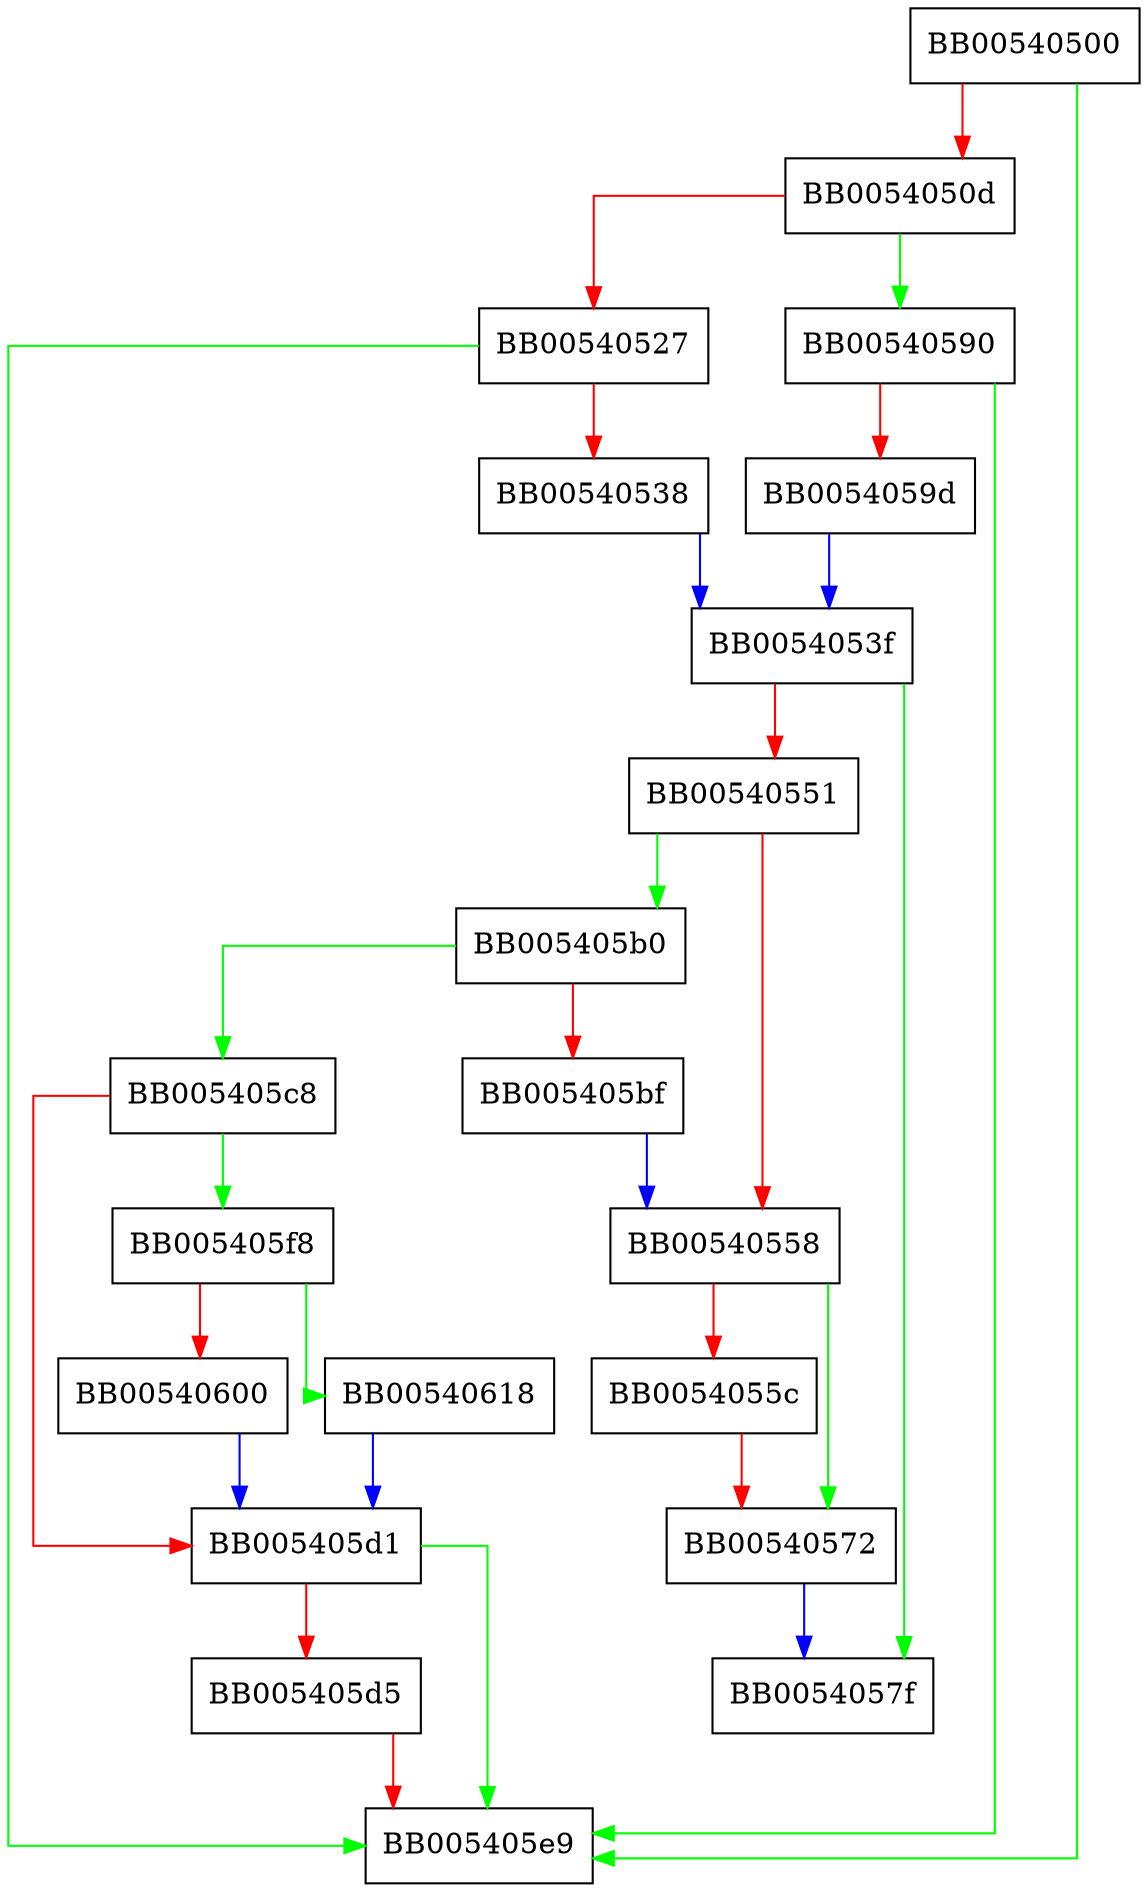 digraph BN_dup {
  node [shape="box"];
  graph [splines=ortho];
  BB00540500 -> BB005405e9 [color="green"];
  BB00540500 -> BB0054050d [color="red"];
  BB0054050d -> BB00540590 [color="green"];
  BB0054050d -> BB00540527 [color="red"];
  BB00540527 -> BB005405e9 [color="green"];
  BB00540527 -> BB00540538 [color="red"];
  BB00540538 -> BB0054053f [color="blue"];
  BB0054053f -> BB0054057f [color="green"];
  BB0054053f -> BB00540551 [color="red"];
  BB00540551 -> BB005405b0 [color="green"];
  BB00540551 -> BB00540558 [color="red"];
  BB00540558 -> BB00540572 [color="green"];
  BB00540558 -> BB0054055c [color="red"];
  BB0054055c -> BB00540572 [color="red"];
  BB00540572 -> BB0054057f [color="blue"];
  BB00540590 -> BB005405e9 [color="green"];
  BB00540590 -> BB0054059d [color="red"];
  BB0054059d -> BB0054053f [color="blue"];
  BB005405b0 -> BB005405c8 [color="green"];
  BB005405b0 -> BB005405bf [color="red"];
  BB005405bf -> BB00540558 [color="blue"];
  BB005405c8 -> BB005405f8 [color="green"];
  BB005405c8 -> BB005405d1 [color="red"];
  BB005405d1 -> BB005405e9 [color="green"];
  BB005405d1 -> BB005405d5 [color="red"];
  BB005405d5 -> BB005405e9 [color="red"];
  BB005405f8 -> BB00540618 [color="green"];
  BB005405f8 -> BB00540600 [color="red"];
  BB00540600 -> BB005405d1 [color="blue"];
  BB00540618 -> BB005405d1 [color="blue"];
}